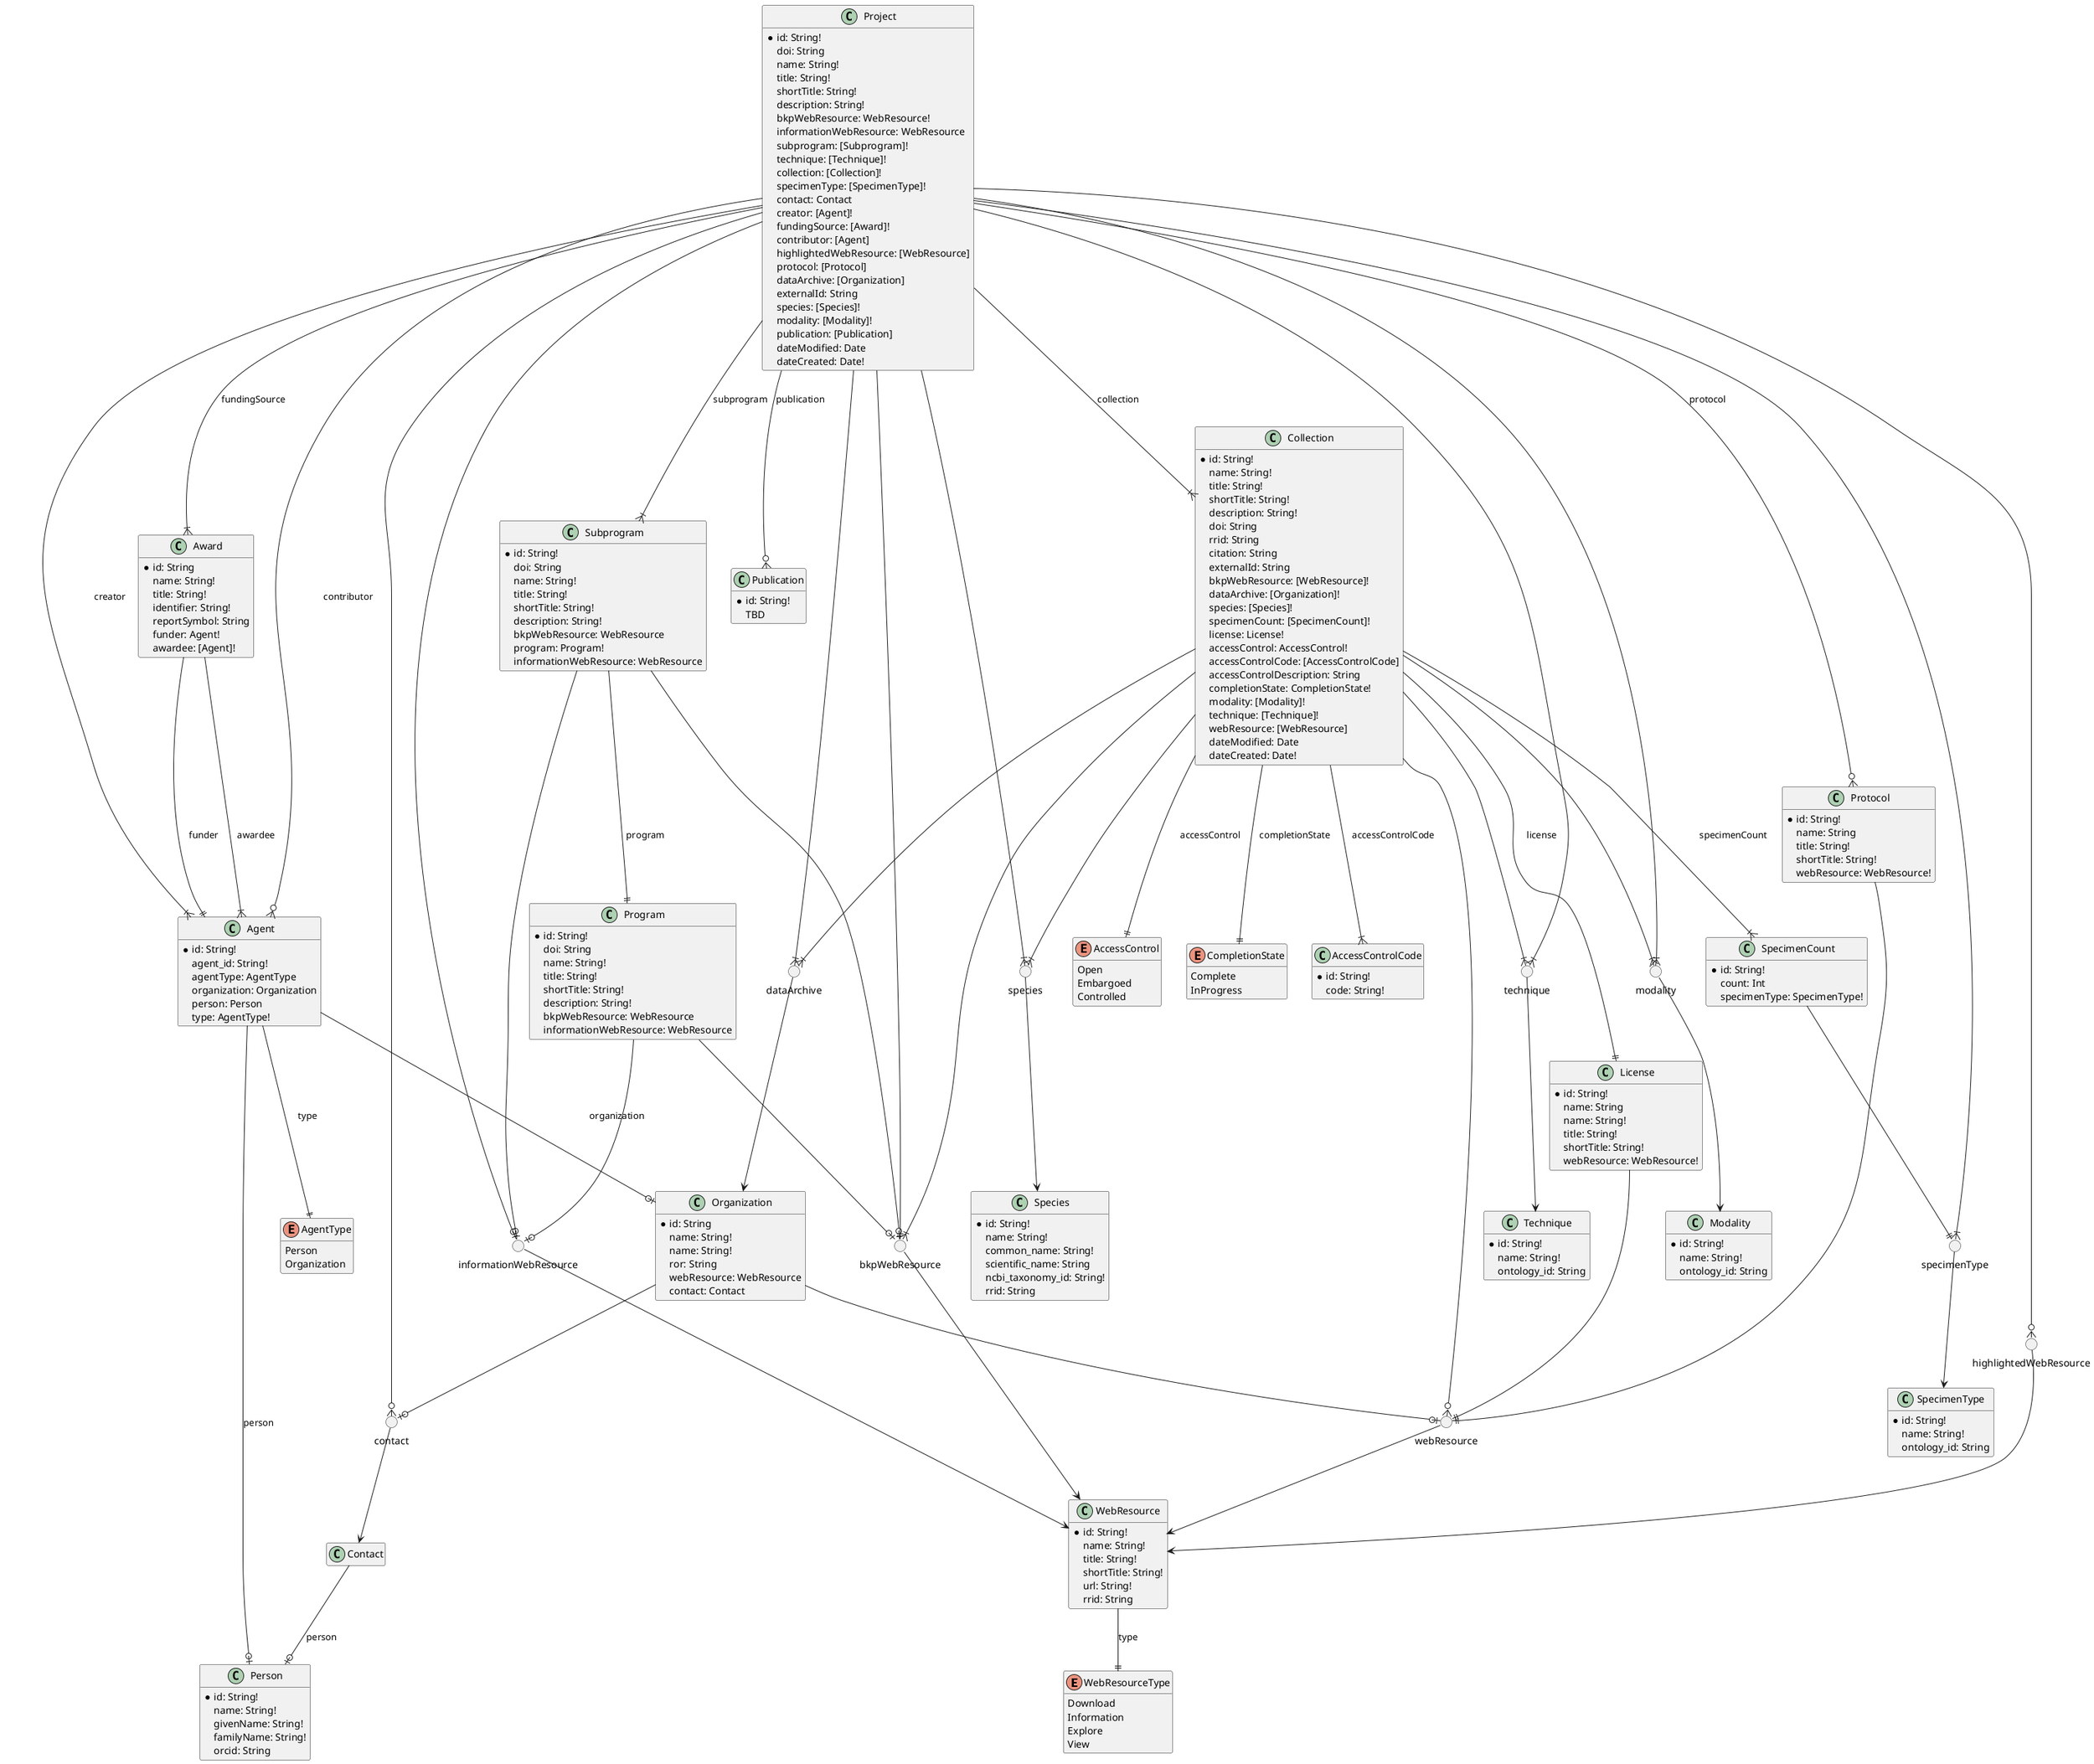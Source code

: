 @startuml

hide empty members
'hide circle


'Enums
enum WebResourceType {
    Download
    Information
    Explore
    View
}

enum AccessControl {
    Open
    Embargoed
    Controlled
}

enum CompletionState {
    Complete
    InProgress
}

enum AgentType {
    Person
    Organization
}


'Entity-like
class Agent {
    * id: String!
    agent_id: String!
    agentType: AgentType
    organization: Organization
    person: Person
    type: AgentType!
}

class Modality {
    * id: String!
    name: String!
    ontology_id: String
}

class SpecimenType {
    * id: String!
    name: String!
    ontology_id: String
}


class WebResource {
    * id: String!
    name: String!
    title: String!
    shortTitle: String!
    url: String!
    rrid: String
}

class Project {
    * id: String!
    doi: String
    name: String!
    title: String!
    shortTitle: String!
    description: String!
    bkpWebResource: WebResource!
    informationWebResource: WebResource
    subprogram: [Subprogram]!
    technique: [Technique]!
    collection: [Collection]!
    specimenType: [SpecimenType]!
    contact: Contact
    creator: [Agent]!
    fundingSource: [Award]!
    contributor: [Agent]
    highlightedWebResource: [WebResource]
    protocol: [Protocol]
    dataArchive: [Organization]
    externalId: String
    species: [Species]!
    modality: [Modality]!
    publication: [Publication]
    dateModified: Date
    dateCreated: Date!
}

class Collection {
    * id: String!
    name: String!
    title: String!
    shortTitle: String!
    description: String!
    doi: String
    rrid: String
    citation: String
    externalId: String
    bkpWebResource: [WebResource]!
    dataArchive: [Organization]!
    species: [Species]!
    specimenCount: [SpecimenCount]!
    license: License!
    accessControl: AccessControl!
    accessControlCode: [AccessControlCode]
    accessControlDescription: String
    completionState: CompletionState!
    modality: [Modality]!
    technique: [Technique]!
    webResource: [WebResource]
    dateModified: Date
    dateCreated: Date!
}

class Subprogram {
    * id: String!
    doi: String
    name: String!
    title: String!
    shortTitle: String!
    description: String!
    bkpWebResource: WebResource
    program: Program!
    informationWebResource: WebResource
}

class Program {
    * id: String!
    doi: String
    name: String!
    title: String!
    shortTitle: String!
    description: String!
    bkpWebResource: WebResource
    informationWebResource: WebResource
}

class Protocol {
    * id: String!
    name: String
    title: String!
    shortTitle: String!
    webResource: WebResource!
}

class Person {
    * id: String!
    name: String!
    givenName: String!
    familyName: String!
    orcid: String
}

class Organization {
    * id: String
    name: String!
    name: String!
    ror: String
    webResource: WebResource
    contact: Contact
}

class License {
    * id: String!
    name: String
    name: String!
    title: String!
    shortTitle: String!
    webResource: WebResource!
}

class Award {
    * id: String
    name: String!
    title: String!
    identifier: String!
    reportSymbol: String
    funder: Agent!
    awardee: [Agent]!
}

class Technique {
    * id: String!
    name: String!
    ontology_id: String
}

class Species {
    * id: String!
    name: String!
    common_name: String!
    scientific_name: String
    ncbi_taxonomy_id: String!
    rrid: String
}

class SpecimenCount {
    * id: String!
    count: Int
    specimenType: SpecimenType!
}

class Publication {
    * id: String!
    TBD
}

class AccessControlCode{
    *id: String!
    code: String!
}

circle webResource
webResource --> WebResource

circle bkpWebResource
bkpWebResource --> WebResource

circle informationWebResource
informationWebResource --> WebResource

circle highlightedWebResource
highlightedWebResource --> WebResource

circle contact
contact --> Contact

circle dataArchive
dataArchive --> Organization

circle specimenType
specimenType --> SpecimenType

circle species
species --> Species

circle technique
technique --> Technique

circle modality
modality --> Modality

'Organization --o| Contact : contact
Organization --o| contact
Organization --o| webResource

'Relationships
Agent --o| Person : person
Agent --o| Organization : organization
Agent --|| AgentType : type

'SpecimenCount --|| SpecimenType : specimenType
SpecimenCount --|| specimenType

WebResource --|| WebResourceType : type

'Technique --o{ Protocol : protocol

Collection --|{  modality
Collection --|{  species
Collection --|{ SpecimenCount : specimenCount
Collection --|{ technique
Collection --||  AccessControl : accessControl
Collection --||  CompletionState : completionState
Collection --|| License : license
Collection --|{ bkpWebResource
'Collection --|{ Organization : dataArchive
Collection --|{ dataArchive
Collection --o{ webResource
Collection --|{ AccessControlCode : accessControlCode

Award --|| Agent : funder
Award --|{ Agent : awardee

Contact --o| Person: person

Project --|{ Collection : collection
Project --|{  Award : fundingSource
'Project --o{  WebResource : highlightedWebResource
Project ---o{  highlightedWebResource
Project --|{ Agent : creator
Project --o{  Agent : contributor
'Project --o{  Contact : contact
Project --o{  contact
'Project --|{ SpecimenType : specimenType
Project --|{ specimenType
Project --|{ technique
Project --|{ Subprogram : subprogram
'Project --o|  webResource
Project --|| bkpWebResource
Project --o| informationWebResource
'Project --|| webResource : bkpWebResource
'Project --|> Program
Project --o{ Protocol : protocol
Project --|{ dataArchive
Project --|{ species
Project --|{ modality
Project --o{ Publication : publication

Program --o| informationWebResource
Program --o| bkpWebResource
'Program --o| webResource : bkpWebResource
'Program --|| webResource : informationWebResource

Subprogram --o| informationWebResource
Subprogram --|| Program : program
Subprogram --o| bkpWebResource
'Subprogram --|> Program: program
'Subprogram --o| webResource : bkpWebResource
'Subprogram --|| webResource: informationWebResource

Protocol --|| webResource

License --|| webResource

@enduml